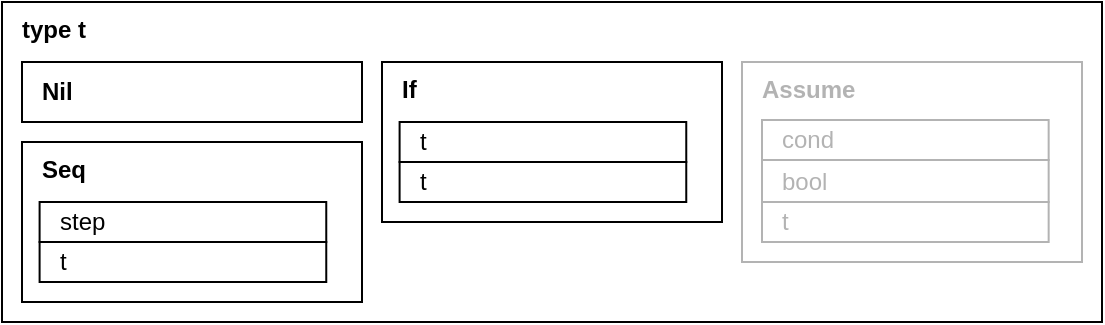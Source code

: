 <mxfile version="12.6.5" type="device"><diagram id="ibjgwdjRdEsRTVfzhktU" name="Page-1"><mxGraphModel dx="788" dy="534" grid="1" gridSize="10" guides="1" tooltips="1" connect="1" arrows="1" fold="1" page="1" pageScale="1" pageWidth="827" pageHeight="1169" math="0" shadow="0"><root><mxCell id="0"/><mxCell id="1" parent="0"/><mxCell id="obCyJHZTeb6mxVFvSmDw-1" value="&lt;div&gt;&lt;b&gt;type t&lt;/b&gt;&lt;/div&gt;" style="rounded=0;whiteSpace=wrap;html=1;align=left;verticalAlign=top;spacingLeft=8;" vertex="1" parent="1"><mxGeometry x="20" y="20" width="550" height="160" as="geometry"/></mxCell><mxCell id="obCyJHZTeb6mxVFvSmDw-2" value="&lt;span style=&quot;white-space: normal&quot;&gt;&lt;b&gt;Nil&lt;/b&gt;&lt;/span&gt;" style="rounded=0;whiteSpace=wrap;html=1;align=left;spacingLeft=8;" vertex="1" parent="1"><mxGeometry x="30" y="50" width="170" height="30" as="geometry"/></mxCell><mxCell id="obCyJHZTeb6mxVFvSmDw-19" value="" style="group" vertex="1" connectable="0" parent="1"><mxGeometry x="210" y="50" width="170" height="80" as="geometry"/></mxCell><mxCell id="obCyJHZTeb6mxVFvSmDw-6" value="&lt;span style=&quot;white-space: normal&quot;&gt;&lt;b&gt;If&lt;/b&gt;&lt;/span&gt;" style="rounded=0;whiteSpace=wrap;html=1;align=left;spacingLeft=8;verticalAlign=top;" vertex="1" parent="obCyJHZTeb6mxVFvSmDw-19"><mxGeometry width="170" height="80" as="geometry"/></mxCell><mxCell id="obCyJHZTeb6mxVFvSmDw-17" value="t" style="rounded=0;whiteSpace=wrap;html=1;align=left;spacingLeft=8;strokeWidth=1;glass=0;shadow=0;" vertex="1" parent="obCyJHZTeb6mxVFvSmDw-19"><mxGeometry x="8.8" y="30" width="143.33" height="20" as="geometry"/></mxCell><mxCell id="obCyJHZTeb6mxVFvSmDw-18" value="t" style="rounded=0;whiteSpace=wrap;html=1;align=left;spacingLeft=8;strokeWidth=1;glass=0;shadow=0;" vertex="1" parent="obCyJHZTeb6mxVFvSmDw-19"><mxGeometry x="8.8" y="50" width="143.33" height="20" as="geometry"/></mxCell><mxCell id="obCyJHZTeb6mxVFvSmDw-20" value="" style="group" vertex="1" connectable="0" parent="1"><mxGeometry x="390" y="50" width="174" height="105" as="geometry"/></mxCell><mxCell id="obCyJHZTeb6mxVFvSmDw-3" value="&lt;span style=&quot;white-space: normal&quot;&gt;&lt;b&gt;Assume&lt;/b&gt;&lt;/span&gt;" style="rounded=0;whiteSpace=wrap;html=1;align=left;spacingLeft=8;verticalAlign=top;" vertex="1" parent="obCyJHZTeb6mxVFvSmDw-20"><mxGeometry width="170" height="100" as="geometry"/></mxCell><mxCell id="obCyJHZTeb6mxVFvSmDw-10" value="bool" style="rounded=0;whiteSpace=wrap;html=1;align=left;spacingLeft=8;" vertex="1" parent="obCyJHZTeb6mxVFvSmDw-20"><mxGeometry x="10" y="49" width="143.33" height="21" as="geometry"/></mxCell><mxCell id="obCyJHZTeb6mxVFvSmDw-11" value="t" style="rounded=0;whiteSpace=wrap;html=1;align=left;spacingLeft=8;" vertex="1" parent="obCyJHZTeb6mxVFvSmDw-20"><mxGeometry x="10" y="70" width="143.33" height="20" as="geometry"/></mxCell><mxCell id="obCyJHZTeb6mxVFvSmDw-12" value="cond" style="rounded=0;whiteSpace=wrap;html=1;align=left;spacingLeft=8;strokeWidth=1;glass=0;shadow=0;" vertex="1" parent="obCyJHZTeb6mxVFvSmDw-20"><mxGeometry x="10" y="29" width="143.33" height="20" as="geometry"/></mxCell><mxCell id="obCyJHZTeb6mxVFvSmDw-24" value="" style="rounded=0;whiteSpace=wrap;html=1;shadow=0;glass=0;dashed=1;strokeWidth=1;fontColor=#8F8F8F;align=left;strokeColor=none;opacity=70;" vertex="1" parent="obCyJHZTeb6mxVFvSmDw-20"><mxGeometry x="-4" y="-6" width="178" height="111" as="geometry"/></mxCell><mxCell id="obCyJHZTeb6mxVFvSmDw-22" value="" style="group" vertex="1" connectable="0" parent="1"><mxGeometry x="30" y="90" width="170" height="80" as="geometry"/></mxCell><mxCell id="obCyJHZTeb6mxVFvSmDw-5" value="&lt;div style=&quot;white-space: normal&quot;&gt;&lt;b&gt;Seq&lt;/b&gt;&lt;/div&gt;" style="rounded=0;whiteSpace=wrap;html=1;align=left;spacingLeft=8;verticalAlign=top;" vertex="1" parent="obCyJHZTeb6mxVFvSmDw-22"><mxGeometry width="170" height="80" as="geometry"/></mxCell><mxCell id="obCyJHZTeb6mxVFvSmDw-14" value="step" style="rounded=0;whiteSpace=wrap;html=1;align=left;spacingLeft=8;strokeWidth=1;glass=0;shadow=0;" vertex="1" parent="obCyJHZTeb6mxVFvSmDw-22"><mxGeometry x="8.8" y="30" width="143.33" height="20" as="geometry"/></mxCell><mxCell id="obCyJHZTeb6mxVFvSmDw-15" value="t" style="rounded=0;whiteSpace=wrap;html=1;align=left;spacingLeft=8;" vertex="1" parent="obCyJHZTeb6mxVFvSmDw-22"><mxGeometry x="8.8" y="50" width="143.33" height="20" as="geometry"/></mxCell></root></mxGraphModel></diagram></mxfile>